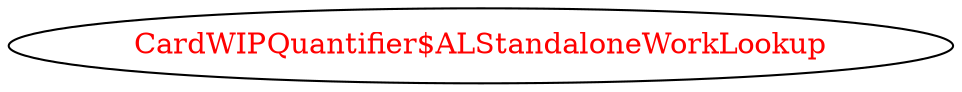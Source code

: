 digraph dependencyGraph {
 concentrate=true;
 ranksep="2.0";
 rankdir="LR"; 
 splines="ortho";
"CardWIPQuantifier$ALStandaloneWorkLookup" [fontcolor="red"];
}